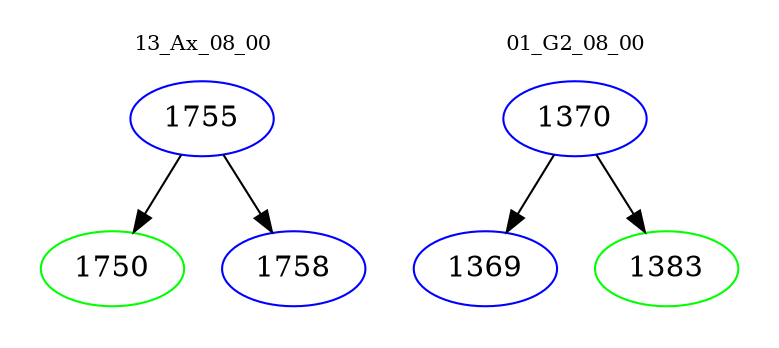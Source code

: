 digraph{
subgraph cluster_0 {
color = white
label = "13_Ax_08_00";
fontsize=10;
T0_1755 [label="1755", color="blue"]
T0_1755 -> T0_1750 [color="black"]
T0_1750 [label="1750", color="green"]
T0_1755 -> T0_1758 [color="black"]
T0_1758 [label="1758", color="blue"]
}
subgraph cluster_1 {
color = white
label = "01_G2_08_00";
fontsize=10;
T1_1370 [label="1370", color="blue"]
T1_1370 -> T1_1369 [color="black"]
T1_1369 [label="1369", color="blue"]
T1_1370 -> T1_1383 [color="black"]
T1_1383 [label="1383", color="green"]
}
}
